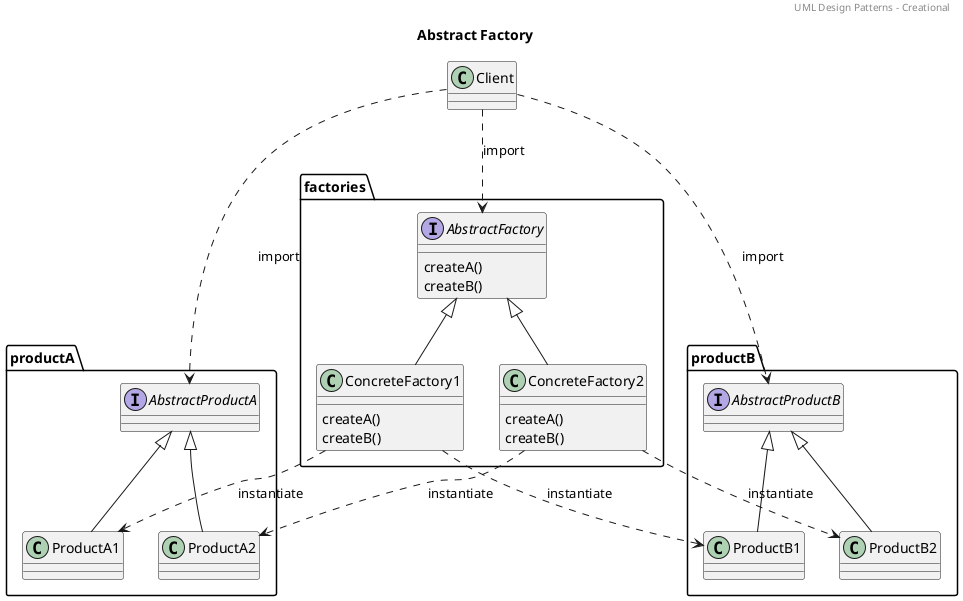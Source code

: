 @startuml

header UML Design Patterns - Creational
title Abstract Factory

package factories {
    interface AbstractFactory {
        createA()
        createB()
    }

    class ConcreteFactory1 {
        createA()
        createB()
    }

    class ConcreteFactory2 {
        createA()
        createB()
    }

    ConcreteFactory1 -up-|> AbstractFactory
    ConcreteFactory2 -up-|> AbstractFactory
}

package productA {
    interface AbstractProductA

    class ProductA1
    class ProductA2

    ProductA1 -up-|> AbstractProductA
    ProductA2 -up-|> AbstractProductA
}

package productB {
    interface AbstractProductB

    class ProductB1
    class ProductB2

    ProductB1 -up-|> AbstractProductB
    ProductB2 -up-|> AbstractProductB
}

ConcreteFactory1 ..> ProductA1 : instantiate
ConcreteFactory1 ..> ProductB1 : instantiate

ConcreteFactory2 ..> ProductA2 : instantiate
ConcreteFactory2 ..> ProductB2 : instantiate

class Client

Client ..> AbstractFactory : import
Client ..> AbstractProductA : import
Client ..> AbstractProductB : import

@enduml
